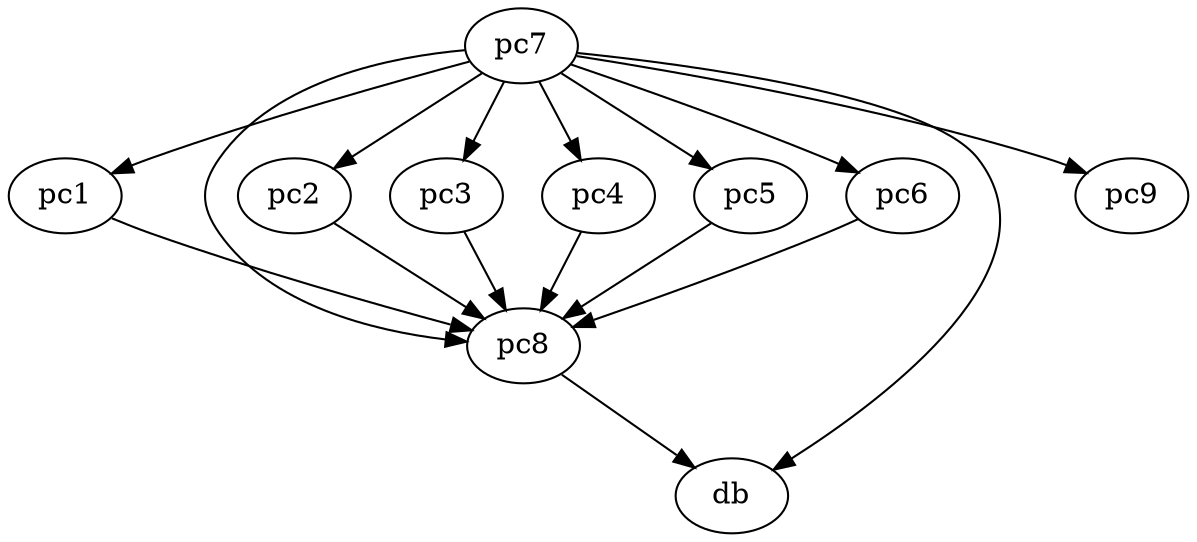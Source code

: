 digraph {
  pc1 -> pc8 [weight=1]
  pc2 -> pc8 [weight=1]
  pc3 -> pc8 [weight=1]
  pc4 -> pc8 [weight=1]
  pc5 -> pc8 [weight=1]
  pc6 -> pc8 [weight=2]
  pc7 -> pc8 [weight=2]

  pc8 -> db [weight=1]

  pc7 -> pc1 [weight=1]
  pc7 -> pc2 [weight=1]
  pc7 -> pc3 [weight=1]
  pc7 -> pc4 [weight=1]
  pc7 -> pc5 [weight=1]
  pc7 -> pc6 [weight=1]
  pc7 -> pc9 [weight=1]
  pc7 -> db  [weight=1]
}
